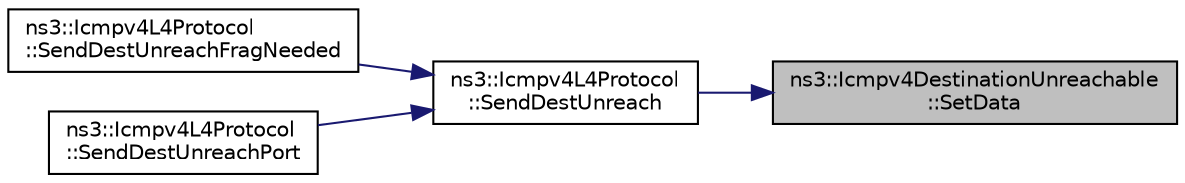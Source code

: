 digraph "ns3::Icmpv4DestinationUnreachable::SetData"
{
 // LATEX_PDF_SIZE
  edge [fontname="Helvetica",fontsize="10",labelfontname="Helvetica",labelfontsize="10"];
  node [fontname="Helvetica",fontsize="10",shape=record];
  rankdir="RL";
  Node1 [label="ns3::Icmpv4DestinationUnreachable\l::SetData",height=0.2,width=0.4,color="black", fillcolor="grey75", style="filled", fontcolor="black",tooltip="Set the ICMP carried data."];
  Node1 -> Node2 [dir="back",color="midnightblue",fontsize="10",style="solid",fontname="Helvetica"];
  Node2 [label="ns3::Icmpv4L4Protocol\l::SendDestUnreach",height=0.2,width=0.4,color="black", fillcolor="white", style="filled",URL="$classns3_1_1_icmpv4_l4_protocol.html#a529f7a6a9ad8a08638b759488dc8be53",tooltip="Send an ICMP Destination Unreachable packet."];
  Node2 -> Node3 [dir="back",color="midnightblue",fontsize="10",style="solid",fontname="Helvetica"];
  Node3 [label="ns3::Icmpv4L4Protocol\l::SendDestUnreachFragNeeded",height=0.2,width=0.4,color="black", fillcolor="white", style="filled",URL="$classns3_1_1_icmpv4_l4_protocol.html#adbf949ad6ba0ca41d00a893ea70c9173",tooltip="Send a Destination Unreachable - Fragmentation needed ICMP error."];
  Node2 -> Node4 [dir="back",color="midnightblue",fontsize="10",style="solid",fontname="Helvetica"];
  Node4 [label="ns3::Icmpv4L4Protocol\l::SendDestUnreachPort",height=0.2,width=0.4,color="black", fillcolor="white", style="filled",URL="$classns3_1_1_icmpv4_l4_protocol.html#a905a403ff0dd94b98ffe0e2df4578fbe",tooltip="Send a Time Exceeded ICMP error."];
}

